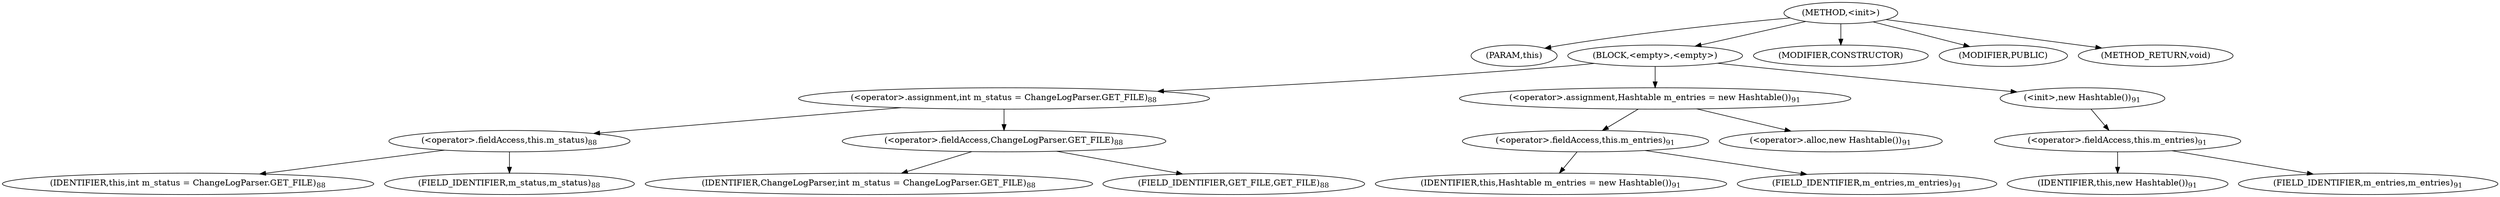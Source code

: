 digraph "&lt;init&gt;" {  
"499" [label = <(METHOD,&lt;init&gt;)> ]
"500" [label = <(PARAM,this)> ]
"501" [label = <(BLOCK,&lt;empty&gt;,&lt;empty&gt;)> ]
"502" [label = <(&lt;operator&gt;.assignment,int m_status = ChangeLogParser.GET_FILE)<SUB>88</SUB>> ]
"503" [label = <(&lt;operator&gt;.fieldAccess,this.m_status)<SUB>88</SUB>> ]
"504" [label = <(IDENTIFIER,this,int m_status = ChangeLogParser.GET_FILE)<SUB>88</SUB>> ]
"505" [label = <(FIELD_IDENTIFIER,m_status,m_status)<SUB>88</SUB>> ]
"506" [label = <(&lt;operator&gt;.fieldAccess,ChangeLogParser.GET_FILE)<SUB>88</SUB>> ]
"507" [label = <(IDENTIFIER,ChangeLogParser,int m_status = ChangeLogParser.GET_FILE)<SUB>88</SUB>> ]
"508" [label = <(FIELD_IDENTIFIER,GET_FILE,GET_FILE)<SUB>88</SUB>> ]
"509" [label = <(&lt;operator&gt;.assignment,Hashtable m_entries = new Hashtable())<SUB>91</SUB>> ]
"510" [label = <(&lt;operator&gt;.fieldAccess,this.m_entries)<SUB>91</SUB>> ]
"511" [label = <(IDENTIFIER,this,Hashtable m_entries = new Hashtable())<SUB>91</SUB>> ]
"512" [label = <(FIELD_IDENTIFIER,m_entries,m_entries)<SUB>91</SUB>> ]
"513" [label = <(&lt;operator&gt;.alloc,new Hashtable())<SUB>91</SUB>> ]
"514" [label = <(&lt;init&gt;,new Hashtable())<SUB>91</SUB>> ]
"515" [label = <(&lt;operator&gt;.fieldAccess,this.m_entries)<SUB>91</SUB>> ]
"516" [label = <(IDENTIFIER,this,new Hashtable())<SUB>91</SUB>> ]
"517" [label = <(FIELD_IDENTIFIER,m_entries,m_entries)<SUB>91</SUB>> ]
"518" [label = <(MODIFIER,CONSTRUCTOR)> ]
"519" [label = <(MODIFIER,PUBLIC)> ]
"520" [label = <(METHOD_RETURN,void)> ]
  "499" -> "500" 
  "499" -> "501" 
  "499" -> "518" 
  "499" -> "519" 
  "499" -> "520" 
  "501" -> "502" 
  "501" -> "509" 
  "501" -> "514" 
  "502" -> "503" 
  "502" -> "506" 
  "503" -> "504" 
  "503" -> "505" 
  "506" -> "507" 
  "506" -> "508" 
  "509" -> "510" 
  "509" -> "513" 
  "510" -> "511" 
  "510" -> "512" 
  "514" -> "515" 
  "515" -> "516" 
  "515" -> "517" 
}
